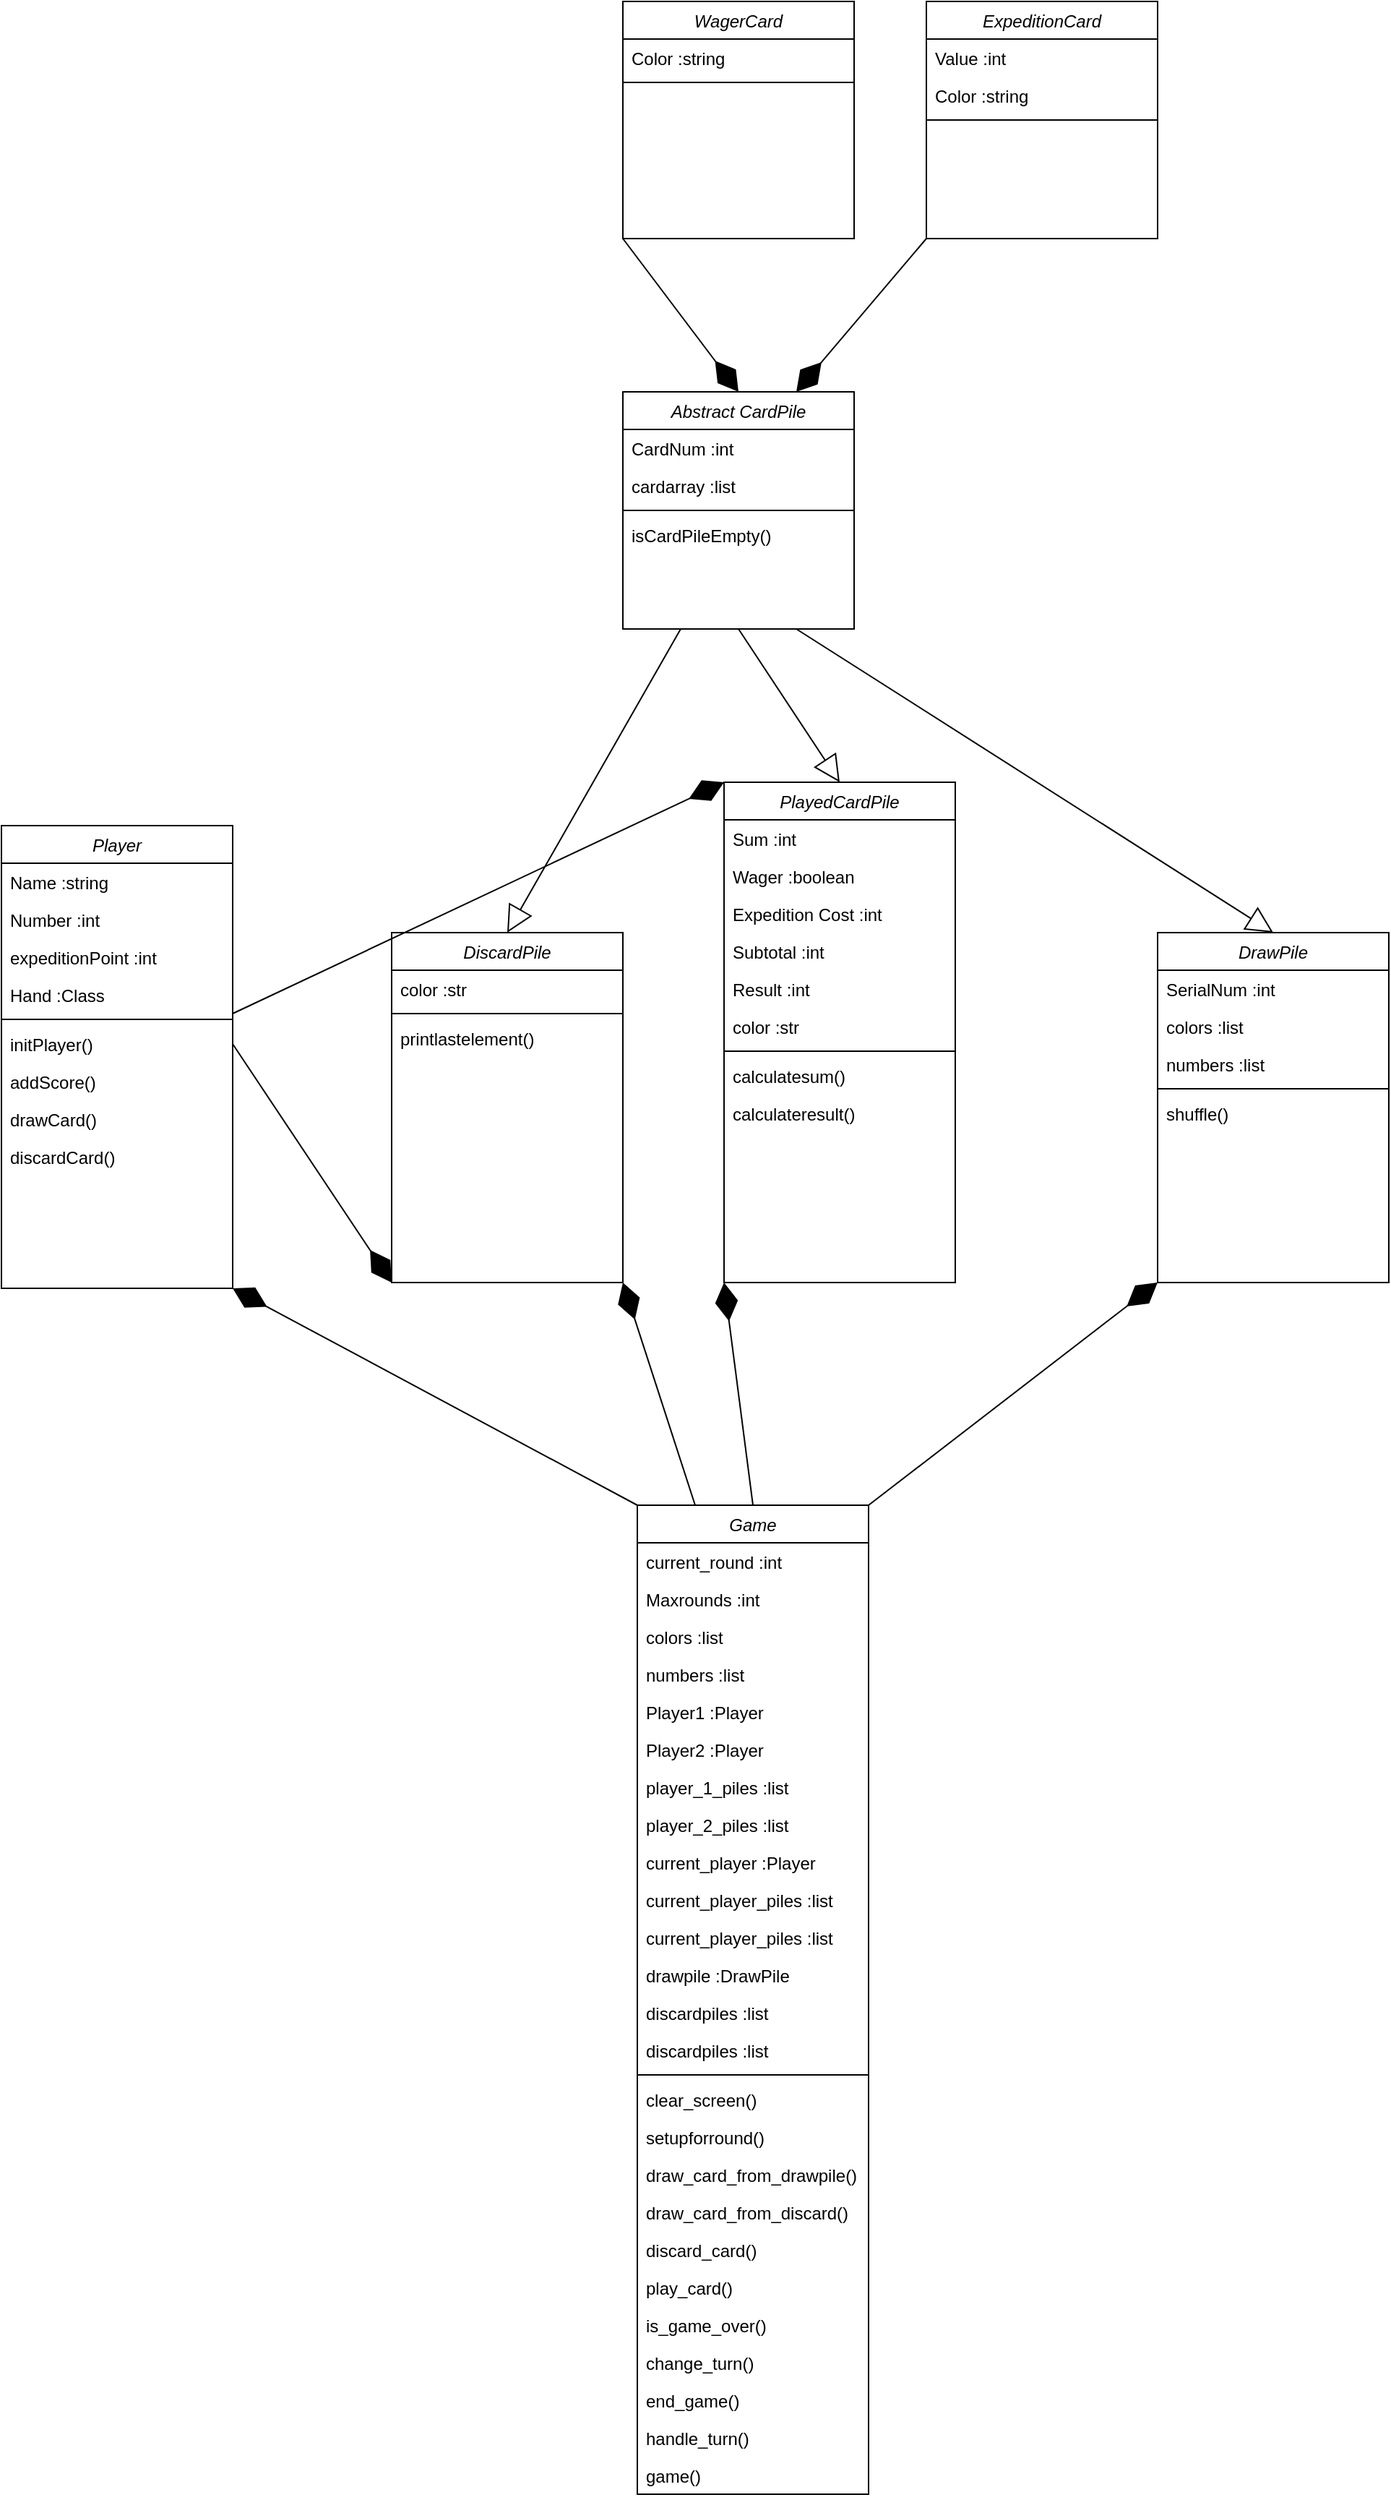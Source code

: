 <mxfile version="21.3.7" type="device">
  <diagram id="C5RBs43oDa-KdzZeNtuy" name="Page-1">
    <mxGraphModel dx="2864" dy="758" grid="1" gridSize="10" guides="1" tooltips="1" connect="1" arrows="1" fold="1" page="1" pageScale="1" pageWidth="827" pageHeight="1169" math="0" shadow="0">
      <root>
        <mxCell id="WIyWlLk6GJQsqaUBKTNV-0" />
        <mxCell id="WIyWlLk6GJQsqaUBKTNV-1" parent="WIyWlLk6GJQsqaUBKTNV-0" />
        <mxCell id="fp6Wviy2NBuNEiYU6A7M-6" value="ExpeditionCard" style="swimlane;fontStyle=2;align=center;verticalAlign=top;childLayout=stackLayout;horizontal=1;startSize=26;horizontalStack=0;resizeParent=1;resizeLast=0;collapsible=1;marginBottom=0;rounded=0;shadow=0;strokeWidth=1;" parent="WIyWlLk6GJQsqaUBKTNV-1" vertex="1">
          <mxGeometry x="160" y="250" width="160" height="164" as="geometry">
            <mxRectangle x="230" y="140" width="160" height="26" as="alternateBounds" />
          </mxGeometry>
        </mxCell>
        <mxCell id="fp6Wviy2NBuNEiYU6A7M-7" value="Value :int" style="text;align=left;verticalAlign=top;spacingLeft=4;spacingRight=4;overflow=hidden;rotatable=0;points=[[0,0.5],[1,0.5]];portConstraint=eastwest;" parent="fp6Wviy2NBuNEiYU6A7M-6" vertex="1">
          <mxGeometry y="26" width="160" height="26" as="geometry" />
        </mxCell>
        <mxCell id="LFAjrv9Fbx_dZnQiyPIJ-31" value="Color :string" style="text;align=left;verticalAlign=top;spacingLeft=4;spacingRight=4;overflow=hidden;rotatable=0;points=[[0,0.5],[1,0.5]];portConstraint=eastwest;" parent="fp6Wviy2NBuNEiYU6A7M-6" vertex="1">
          <mxGeometry y="52" width="160" height="26" as="geometry" />
        </mxCell>
        <mxCell id="fp6Wviy2NBuNEiYU6A7M-10" value="" style="line;html=1;strokeWidth=1;align=left;verticalAlign=middle;spacingTop=-1;spacingLeft=3;spacingRight=3;rotatable=0;labelPosition=right;points=[];portConstraint=eastwest;" parent="fp6Wviy2NBuNEiYU6A7M-6" vertex="1">
          <mxGeometry y="78" width="160" height="8" as="geometry" />
        </mxCell>
        <mxCell id="fp6Wviy2NBuNEiYU6A7M-18" value="Player" style="swimlane;fontStyle=2;align=center;verticalAlign=top;childLayout=stackLayout;horizontal=1;startSize=26;horizontalStack=0;resizeParent=1;resizeLast=0;collapsible=1;marginBottom=0;rounded=0;shadow=0;strokeWidth=1;" parent="WIyWlLk6GJQsqaUBKTNV-1" vertex="1">
          <mxGeometry x="-480" y="820" width="160" height="320" as="geometry">
            <mxRectangle x="230" y="140" width="160" height="26" as="alternateBounds" />
          </mxGeometry>
        </mxCell>
        <mxCell id="fp6Wviy2NBuNEiYU6A7M-19" value="Name :string" style="text;align=left;verticalAlign=top;spacingLeft=4;spacingRight=4;overflow=hidden;rotatable=0;points=[[0,0.5],[1,0.5]];portConstraint=eastwest;" parent="fp6Wviy2NBuNEiYU6A7M-18" vertex="1">
          <mxGeometry y="26" width="160" height="26" as="geometry" />
        </mxCell>
        <mxCell id="fp6Wviy2NBuNEiYU6A7M-23" value="Number :int" style="text;align=left;verticalAlign=top;spacingLeft=4;spacingRight=4;overflow=hidden;rotatable=0;points=[[0,0.5],[1,0.5]];portConstraint=eastwest;" parent="fp6Wviy2NBuNEiYU6A7M-18" vertex="1">
          <mxGeometry y="52" width="160" height="26" as="geometry" />
        </mxCell>
        <mxCell id="fp6Wviy2NBuNEiYU6A7M-24" value="expeditionPoint :int" style="text;align=left;verticalAlign=top;spacingLeft=4;spacingRight=4;overflow=hidden;rotatable=0;points=[[0,0.5],[1,0.5]];portConstraint=eastwest;" parent="fp6Wviy2NBuNEiYU6A7M-18" vertex="1">
          <mxGeometry y="78" width="160" height="26" as="geometry" />
        </mxCell>
        <mxCell id="LFAjrv9Fbx_dZnQiyPIJ-28" value="Hand :Class" style="text;align=left;verticalAlign=top;spacingLeft=4;spacingRight=4;overflow=hidden;rotatable=0;points=[[0,0.5],[1,0.5]];portConstraint=eastwest;" parent="fp6Wviy2NBuNEiYU6A7M-18" vertex="1">
          <mxGeometry y="104" width="160" height="26" as="geometry" />
        </mxCell>
        <mxCell id="fp6Wviy2NBuNEiYU6A7M-20" value="" style="line;html=1;strokeWidth=1;align=left;verticalAlign=middle;spacingTop=-1;spacingLeft=3;spacingRight=3;rotatable=0;labelPosition=right;points=[];portConstraint=eastwest;" parent="fp6Wviy2NBuNEiYU6A7M-18" vertex="1">
          <mxGeometry y="130" width="160" height="8" as="geometry" />
        </mxCell>
        <mxCell id="fp6Wviy2NBuNEiYU6A7M-21" value="initPlayer()" style="text;align=left;verticalAlign=top;spacingLeft=4;spacingRight=4;overflow=hidden;rotatable=0;points=[[0,0.5],[1,0.5]];portConstraint=eastwest;" parent="fp6Wviy2NBuNEiYU6A7M-18" vertex="1">
          <mxGeometry y="138" width="160" height="26" as="geometry" />
        </mxCell>
        <mxCell id="LFAjrv9Fbx_dZnQiyPIJ-16" value="addScore()" style="text;align=left;verticalAlign=top;spacingLeft=4;spacingRight=4;overflow=hidden;rotatable=0;points=[[0,0.5],[1,0.5]];portConstraint=eastwest;" parent="fp6Wviy2NBuNEiYU6A7M-18" vertex="1">
          <mxGeometry y="164" width="160" height="26" as="geometry" />
        </mxCell>
        <mxCell id="LFAjrv9Fbx_dZnQiyPIJ-67" value="drawCard()" style="text;align=left;verticalAlign=top;spacingLeft=4;spacingRight=4;overflow=hidden;rotatable=0;points=[[0,0.5],[1,0.5]];portConstraint=eastwest;" parent="fp6Wviy2NBuNEiYU6A7M-18" vertex="1">
          <mxGeometry y="190" width="160" height="26" as="geometry" />
        </mxCell>
        <mxCell id="LFAjrv9Fbx_dZnQiyPIJ-68" value="discardCard()" style="text;align=left;verticalAlign=top;spacingLeft=4;spacingRight=4;overflow=hidden;rotatable=0;points=[[0,0.5],[1,0.5]];portConstraint=eastwest;" parent="fp6Wviy2NBuNEiYU6A7M-18" vertex="1">
          <mxGeometry y="216" width="160" height="26" as="geometry" />
        </mxCell>
        <mxCell id="fp6Wviy2NBuNEiYU6A7M-41" value="DiscardPile" style="swimlane;fontStyle=2;align=center;verticalAlign=top;childLayout=stackLayout;horizontal=1;startSize=26;horizontalStack=0;resizeParent=1;resizeLast=0;collapsible=1;marginBottom=0;rounded=0;shadow=0;strokeWidth=1;" parent="WIyWlLk6GJQsqaUBKTNV-1" vertex="1">
          <mxGeometry x="-210" y="894" width="160" height="242" as="geometry">
            <mxRectangle x="230" y="140" width="160" height="26" as="alternateBounds" />
          </mxGeometry>
        </mxCell>
        <mxCell id="LFAjrv9Fbx_dZnQiyPIJ-0" value="color :str" style="text;align=left;verticalAlign=top;spacingLeft=4;spacingRight=4;overflow=hidden;rotatable=0;points=[[0,0.5],[1,0.5]];portConstraint=eastwest;" parent="fp6Wviy2NBuNEiYU6A7M-41" vertex="1">
          <mxGeometry y="26" width="160" height="26" as="geometry" />
        </mxCell>
        <mxCell id="fp6Wviy2NBuNEiYU6A7M-45" value="" style="line;html=1;strokeWidth=1;align=left;verticalAlign=middle;spacingTop=-1;spacingLeft=3;spacingRight=3;rotatable=0;labelPosition=right;points=[];portConstraint=eastwest;" parent="fp6Wviy2NBuNEiYU6A7M-41" vertex="1">
          <mxGeometry y="52" width="160" height="8" as="geometry" />
        </mxCell>
        <mxCell id="fp6Wviy2NBuNEiYU6A7M-65" value="printlastelement()" style="text;align=left;verticalAlign=top;spacingLeft=4;spacingRight=4;overflow=hidden;rotatable=0;points=[[0,0.5],[1,0.5]];portConstraint=eastwest;" parent="fp6Wviy2NBuNEiYU6A7M-41" vertex="1">
          <mxGeometry y="60" width="160" height="26" as="geometry" />
        </mxCell>
        <mxCell id="LFAjrv9Fbx_dZnQiyPIJ-1" value="Abstract CardPile" style="swimlane;fontStyle=2;align=center;verticalAlign=top;childLayout=stackLayout;horizontal=1;startSize=26;horizontalStack=0;resizeParent=1;resizeLast=0;collapsible=1;marginBottom=0;rounded=0;shadow=0;strokeWidth=1;" parent="WIyWlLk6GJQsqaUBKTNV-1" vertex="1">
          <mxGeometry x="-50" y="520" width="160" height="164" as="geometry">
            <mxRectangle x="230" y="140" width="160" height="26" as="alternateBounds" />
          </mxGeometry>
        </mxCell>
        <mxCell id="LFAjrv9Fbx_dZnQiyPIJ-4" value="CardNum :int" style="text;align=left;verticalAlign=top;spacingLeft=4;spacingRight=4;overflow=hidden;rotatable=0;points=[[0,0.5],[1,0.5]];portConstraint=eastwest;" parent="LFAjrv9Fbx_dZnQiyPIJ-1" vertex="1">
          <mxGeometry y="26" width="160" height="26" as="geometry" />
        </mxCell>
        <mxCell id="54iiEXeazOpRddpkeTsw-0" value="cardarray :list" style="text;align=left;verticalAlign=top;spacingLeft=4;spacingRight=4;overflow=hidden;rotatable=0;points=[[0,0.5],[1,0.5]];portConstraint=eastwest;" vertex="1" parent="LFAjrv9Fbx_dZnQiyPIJ-1">
          <mxGeometry y="52" width="160" height="26" as="geometry" />
        </mxCell>
        <mxCell id="LFAjrv9Fbx_dZnQiyPIJ-5" value="" style="line;html=1;strokeWidth=1;align=left;verticalAlign=middle;spacingTop=-1;spacingLeft=3;spacingRight=3;rotatable=0;labelPosition=right;points=[];portConstraint=eastwest;" parent="LFAjrv9Fbx_dZnQiyPIJ-1" vertex="1">
          <mxGeometry y="78" width="160" height="8" as="geometry" />
        </mxCell>
        <mxCell id="LFAjrv9Fbx_dZnQiyPIJ-6" value="isCardPileEmpty()" style="text;align=left;verticalAlign=top;spacingLeft=4;spacingRight=4;overflow=hidden;rotatable=0;points=[[0,0.5],[1,0.5]];portConstraint=eastwest;" parent="LFAjrv9Fbx_dZnQiyPIJ-1" vertex="1">
          <mxGeometry y="86" width="160" height="26" as="geometry" />
        </mxCell>
        <mxCell id="LFAjrv9Fbx_dZnQiyPIJ-32" value="WagerCard" style="swimlane;fontStyle=2;align=center;verticalAlign=top;childLayout=stackLayout;horizontal=1;startSize=26;horizontalStack=0;resizeParent=1;resizeLast=0;collapsible=1;marginBottom=0;rounded=0;shadow=0;strokeWidth=1;" parent="WIyWlLk6GJQsqaUBKTNV-1" vertex="1">
          <mxGeometry x="-50" y="250" width="160" height="164" as="geometry">
            <mxRectangle x="230" y="140" width="160" height="26" as="alternateBounds" />
          </mxGeometry>
        </mxCell>
        <mxCell id="LFAjrv9Fbx_dZnQiyPIJ-35" value="Color :string" style="text;align=left;verticalAlign=top;spacingLeft=4;spacingRight=4;overflow=hidden;rotatable=0;points=[[0,0.5],[1,0.5]];portConstraint=eastwest;" parent="LFAjrv9Fbx_dZnQiyPIJ-32" vertex="1">
          <mxGeometry y="26" width="160" height="26" as="geometry" />
        </mxCell>
        <mxCell id="LFAjrv9Fbx_dZnQiyPIJ-36" value="" style="line;html=1;strokeWidth=1;align=left;verticalAlign=middle;spacingTop=-1;spacingLeft=3;spacingRight=3;rotatable=0;labelPosition=right;points=[];portConstraint=eastwest;" parent="LFAjrv9Fbx_dZnQiyPIJ-32" vertex="1">
          <mxGeometry y="52" width="160" height="8" as="geometry" />
        </mxCell>
        <mxCell id="LFAjrv9Fbx_dZnQiyPIJ-52" value="PlayedCardPile" style="swimlane;fontStyle=2;align=center;verticalAlign=top;childLayout=stackLayout;horizontal=1;startSize=26;horizontalStack=0;resizeParent=1;resizeLast=0;collapsible=1;marginBottom=0;rounded=0;shadow=0;strokeWidth=1;" parent="WIyWlLk6GJQsqaUBKTNV-1" vertex="1">
          <mxGeometry x="20" y="790" width="160" height="346" as="geometry">
            <mxRectangle x="230" y="140" width="160" height="26" as="alternateBounds" />
          </mxGeometry>
        </mxCell>
        <mxCell id="LFAjrv9Fbx_dZnQiyPIJ-53" value="Sum :int" style="text;align=left;verticalAlign=top;spacingLeft=4;spacingRight=4;overflow=hidden;rotatable=0;points=[[0,0.5],[1,0.5]];portConstraint=eastwest;" parent="LFAjrv9Fbx_dZnQiyPIJ-52" vertex="1">
          <mxGeometry y="26" width="160" height="26" as="geometry" />
        </mxCell>
        <mxCell id="LFAjrv9Fbx_dZnQiyPIJ-58" value="Wager :boolean " style="text;align=left;verticalAlign=top;spacingLeft=4;spacingRight=4;overflow=hidden;rotatable=0;points=[[0,0.5],[1,0.5]];portConstraint=eastwest;" parent="LFAjrv9Fbx_dZnQiyPIJ-52" vertex="1">
          <mxGeometry y="52" width="160" height="26" as="geometry" />
        </mxCell>
        <mxCell id="LFAjrv9Fbx_dZnQiyPIJ-59" value="Expedition Cost :int" style="text;align=left;verticalAlign=top;spacingLeft=4;spacingRight=4;overflow=hidden;rotatable=0;points=[[0,0.5],[1,0.5]];portConstraint=eastwest;" parent="LFAjrv9Fbx_dZnQiyPIJ-52" vertex="1">
          <mxGeometry y="78" width="160" height="26" as="geometry" />
        </mxCell>
        <mxCell id="LFAjrv9Fbx_dZnQiyPIJ-60" value="Subtotal :int" style="text;align=left;verticalAlign=top;spacingLeft=4;spacingRight=4;overflow=hidden;rotatable=0;points=[[0,0.5],[1,0.5]];portConstraint=eastwest;" parent="LFAjrv9Fbx_dZnQiyPIJ-52" vertex="1">
          <mxGeometry y="104" width="160" height="26" as="geometry" />
        </mxCell>
        <mxCell id="LFAjrv9Fbx_dZnQiyPIJ-61" value="Result :int" style="text;align=left;verticalAlign=top;spacingLeft=4;spacingRight=4;overflow=hidden;rotatable=0;points=[[0,0.5],[1,0.5]];portConstraint=eastwest;" parent="LFAjrv9Fbx_dZnQiyPIJ-52" vertex="1">
          <mxGeometry y="130" width="160" height="26" as="geometry" />
        </mxCell>
        <mxCell id="54iiEXeazOpRddpkeTsw-10" value="color :str" style="text;align=left;verticalAlign=top;spacingLeft=4;spacingRight=4;overflow=hidden;rotatable=0;points=[[0,0.5],[1,0.5]];portConstraint=eastwest;" vertex="1" parent="LFAjrv9Fbx_dZnQiyPIJ-52">
          <mxGeometry y="156" width="160" height="26" as="geometry" />
        </mxCell>
        <mxCell id="LFAjrv9Fbx_dZnQiyPIJ-54" value="" style="line;html=1;strokeWidth=1;align=left;verticalAlign=middle;spacingTop=-1;spacingLeft=3;spacingRight=3;rotatable=0;labelPosition=right;points=[];portConstraint=eastwest;" parent="LFAjrv9Fbx_dZnQiyPIJ-52" vertex="1">
          <mxGeometry y="182" width="160" height="8" as="geometry" />
        </mxCell>
        <mxCell id="LFAjrv9Fbx_dZnQiyPIJ-65" value="calculatesum()" style="text;align=left;verticalAlign=top;spacingLeft=4;spacingRight=4;overflow=hidden;rotatable=0;points=[[0,0.5],[1,0.5]];portConstraint=eastwest;" parent="LFAjrv9Fbx_dZnQiyPIJ-52" vertex="1">
          <mxGeometry y="190" width="160" height="26" as="geometry" />
        </mxCell>
        <mxCell id="54iiEXeazOpRddpkeTsw-11" value="calculateresult()" style="text;align=left;verticalAlign=top;spacingLeft=4;spacingRight=4;overflow=hidden;rotatable=0;points=[[0,0.5],[1,0.5]];portConstraint=eastwest;" vertex="1" parent="LFAjrv9Fbx_dZnQiyPIJ-52">
          <mxGeometry y="216" width="160" height="26" as="geometry" />
        </mxCell>
        <mxCell id="zHMvPHYzrM_oga4eEFfT-2" value="" style="endArrow=diamondThin;endFill=1;endSize=24;html=1;rounded=0;entryX=0.5;entryY=0;entryDx=0;entryDy=0;exitX=0;exitY=1;exitDx=0;exitDy=0;" parent="WIyWlLk6GJQsqaUBKTNV-1" source="LFAjrv9Fbx_dZnQiyPIJ-32" target="LFAjrv9Fbx_dZnQiyPIJ-1" edge="1">
          <mxGeometry width="160" relative="1" as="geometry">
            <mxPoint x="160" y="280" as="sourcePoint" />
            <mxPoint x="110" y="489.0" as="targetPoint" />
          </mxGeometry>
        </mxCell>
        <mxCell id="zHMvPHYzrM_oga4eEFfT-3" value="" style="endArrow=diamondThin;endFill=1;endSize=24;html=1;rounded=0;entryX=0.75;entryY=0;entryDx=0;entryDy=0;exitX=0;exitY=1;exitDx=0;exitDy=0;" parent="WIyWlLk6GJQsqaUBKTNV-1" source="fp6Wviy2NBuNEiYU6A7M-6" target="LFAjrv9Fbx_dZnQiyPIJ-1" edge="1">
          <mxGeometry width="160" relative="1" as="geometry">
            <mxPoint x="160" y="280" as="sourcePoint" />
            <mxPoint x="112.08" y="485.152" as="targetPoint" />
          </mxGeometry>
        </mxCell>
        <mxCell id="zHMvPHYzrM_oga4eEFfT-4" value="" style="endArrow=block;endSize=16;endFill=0;html=1;rounded=0;exitX=0.75;exitY=1;exitDx=0;exitDy=0;entryX=0.5;entryY=0;entryDx=0;entryDy=0;" parent="WIyWlLk6GJQsqaUBKTNV-1" source="LFAjrv9Fbx_dZnQiyPIJ-1" target="54iiEXeazOpRddpkeTsw-1" edge="1">
          <mxGeometry width="160" relative="1" as="geometry">
            <mxPoint x="120" y="650" as="sourcePoint" />
            <mxPoint x="260" y="790" as="targetPoint" />
          </mxGeometry>
        </mxCell>
        <mxCell id="zHMvPHYzrM_oga4eEFfT-5" value="" style="endArrow=block;endSize=16;endFill=0;html=1;rounded=0;exitX=0.5;exitY=1;exitDx=0;exitDy=0;entryX=0.5;entryY=0;entryDx=0;entryDy=0;" parent="WIyWlLk6GJQsqaUBKTNV-1" source="LFAjrv9Fbx_dZnQiyPIJ-1" target="LFAjrv9Fbx_dZnQiyPIJ-52" edge="1">
          <mxGeometry width="160" relative="1" as="geometry">
            <mxPoint x="20" y="550" as="sourcePoint" />
            <mxPoint x="220" y="699" as="targetPoint" />
          </mxGeometry>
        </mxCell>
        <mxCell id="zHMvPHYzrM_oga4eEFfT-6" value="" style="endArrow=block;endSize=16;endFill=0;html=1;rounded=0;exitX=0.25;exitY=1;exitDx=0;exitDy=0;entryX=0.5;entryY=0;entryDx=0;entryDy=0;" parent="WIyWlLk6GJQsqaUBKTNV-1" source="LFAjrv9Fbx_dZnQiyPIJ-1" target="fp6Wviy2NBuNEiYU6A7M-41" edge="1">
          <mxGeometry width="160" relative="1" as="geometry">
            <mxPoint y="528.5" as="sourcePoint" />
            <mxPoint x="-160" y="670" as="targetPoint" />
          </mxGeometry>
        </mxCell>
        <mxCell id="54iiEXeazOpRddpkeTsw-1" value="DrawPile" style="swimlane;fontStyle=2;align=center;verticalAlign=top;childLayout=stackLayout;horizontal=1;startSize=26;horizontalStack=0;resizeParent=1;resizeLast=0;collapsible=1;marginBottom=0;rounded=0;shadow=0;strokeWidth=1;" vertex="1" parent="WIyWlLk6GJQsqaUBKTNV-1">
          <mxGeometry x="320" y="894" width="160" height="242" as="geometry">
            <mxRectangle x="230" y="140" width="160" height="26" as="alternateBounds" />
          </mxGeometry>
        </mxCell>
        <mxCell id="54iiEXeazOpRddpkeTsw-2" value="SerialNum :int" style="text;align=left;verticalAlign=top;spacingLeft=4;spacingRight=4;overflow=hidden;rotatable=0;points=[[0,0.5],[1,0.5]];portConstraint=eastwest;" vertex="1" parent="54iiEXeazOpRddpkeTsw-1">
          <mxGeometry y="26" width="160" height="26" as="geometry" />
        </mxCell>
        <mxCell id="54iiEXeazOpRddpkeTsw-6" value="colors :list" style="text;align=left;verticalAlign=top;spacingLeft=4;spacingRight=4;overflow=hidden;rotatable=0;points=[[0,0.5],[1,0.5]];portConstraint=eastwest;" vertex="1" parent="54iiEXeazOpRddpkeTsw-1">
          <mxGeometry y="52" width="160" height="26" as="geometry" />
        </mxCell>
        <mxCell id="54iiEXeazOpRddpkeTsw-7" value="numbers :list" style="text;align=left;verticalAlign=top;spacingLeft=4;spacingRight=4;overflow=hidden;rotatable=0;points=[[0,0.5],[1,0.5]];portConstraint=eastwest;" vertex="1" parent="54iiEXeazOpRddpkeTsw-1">
          <mxGeometry y="78" width="160" height="26" as="geometry" />
        </mxCell>
        <mxCell id="54iiEXeazOpRddpkeTsw-3" value="" style="line;html=1;strokeWidth=1;align=left;verticalAlign=middle;spacingTop=-1;spacingLeft=3;spacingRight=3;rotatable=0;labelPosition=right;points=[];portConstraint=eastwest;" vertex="1" parent="54iiEXeazOpRddpkeTsw-1">
          <mxGeometry y="104" width="160" height="8" as="geometry" />
        </mxCell>
        <mxCell id="54iiEXeazOpRddpkeTsw-5" value="shuffle()" style="text;align=left;verticalAlign=top;spacingLeft=4;spacingRight=4;overflow=hidden;rotatable=0;points=[[0,0.5],[1,0.5]];portConstraint=eastwest;" vertex="1" parent="54iiEXeazOpRddpkeTsw-1">
          <mxGeometry y="112" width="160" height="26" as="geometry" />
        </mxCell>
        <mxCell id="54iiEXeazOpRddpkeTsw-12" value="" style="endArrow=diamondThin;endFill=1;endSize=24;html=1;rounded=0;entryX=0;entryY=0;entryDx=0;entryDy=0;exitX=1;exitY=1;exitDx=0;exitDy=0;exitPerimeter=0;" edge="1" parent="WIyWlLk6GJQsqaUBKTNV-1" source="LFAjrv9Fbx_dZnQiyPIJ-28" target="LFAjrv9Fbx_dZnQiyPIJ-52">
          <mxGeometry width="160" relative="1" as="geometry">
            <mxPoint x="-79" y="660" as="sourcePoint" />
            <mxPoint x="-290" y="755" as="targetPoint" />
          </mxGeometry>
        </mxCell>
        <mxCell id="54iiEXeazOpRddpkeTsw-13" value="" style="endArrow=diamondThin;endFill=1;endSize=24;html=1;rounded=0;entryX=0;entryY=1;entryDx=0;entryDy=0;exitX=1;exitY=0.5;exitDx=0;exitDy=0;" edge="1" parent="WIyWlLk6GJQsqaUBKTNV-1" source="fp6Wviy2NBuNEiYU6A7M-21" target="fp6Wviy2NBuNEiYU6A7M-41">
          <mxGeometry width="160" relative="1" as="geometry">
            <mxPoint x="-310" y="790" as="sourcePoint" />
            <mxPoint x="-10" y="829" as="targetPoint" />
          </mxGeometry>
        </mxCell>
        <mxCell id="54iiEXeazOpRddpkeTsw-14" value="Game" style="swimlane;fontStyle=2;align=center;verticalAlign=top;childLayout=stackLayout;horizontal=1;startSize=26;horizontalStack=0;resizeParent=1;resizeLast=0;collapsible=1;marginBottom=0;rounded=0;shadow=0;strokeWidth=1;" vertex="1" parent="WIyWlLk6GJQsqaUBKTNV-1">
          <mxGeometry x="-40" y="1290" width="160" height="684" as="geometry">
            <mxRectangle x="230" y="140" width="160" height="26" as="alternateBounds" />
          </mxGeometry>
        </mxCell>
        <mxCell id="54iiEXeazOpRddpkeTsw-15" value="current_round :int" style="text;align=left;verticalAlign=top;spacingLeft=4;spacingRight=4;overflow=hidden;rotatable=0;points=[[0,0.5],[1,0.5]];portConstraint=eastwest;" vertex="1" parent="54iiEXeazOpRddpkeTsw-14">
          <mxGeometry y="26" width="160" height="26" as="geometry" />
        </mxCell>
        <mxCell id="54iiEXeazOpRddpkeTsw-18" value="Maxrounds :int" style="text;align=left;verticalAlign=top;spacingLeft=4;spacingRight=4;overflow=hidden;rotatable=0;points=[[0,0.5],[1,0.5]];portConstraint=eastwest;" vertex="1" parent="54iiEXeazOpRddpkeTsw-14">
          <mxGeometry y="52" width="160" height="26" as="geometry" />
        </mxCell>
        <mxCell id="54iiEXeazOpRddpkeTsw-19" value="colors :list" style="text;align=left;verticalAlign=top;spacingLeft=4;spacingRight=4;overflow=hidden;rotatable=0;points=[[0,0.5],[1,0.5]];portConstraint=eastwest;" vertex="1" parent="54iiEXeazOpRddpkeTsw-14">
          <mxGeometry y="78" width="160" height="26" as="geometry" />
        </mxCell>
        <mxCell id="54iiEXeazOpRddpkeTsw-20" value="numbers :list" style="text;align=left;verticalAlign=top;spacingLeft=4;spacingRight=4;overflow=hidden;rotatable=0;points=[[0,0.5],[1,0.5]];portConstraint=eastwest;" vertex="1" parent="54iiEXeazOpRddpkeTsw-14">
          <mxGeometry y="104" width="160" height="26" as="geometry" />
        </mxCell>
        <mxCell id="54iiEXeazOpRddpkeTsw-21" value="Player1 :Player" style="text;align=left;verticalAlign=top;spacingLeft=4;spacingRight=4;overflow=hidden;rotatable=0;points=[[0,0.5],[1,0.5]];portConstraint=eastwest;" vertex="1" parent="54iiEXeazOpRddpkeTsw-14">
          <mxGeometry y="130" width="160" height="26" as="geometry" />
        </mxCell>
        <mxCell id="54iiEXeazOpRddpkeTsw-22" value="Player2 :Player" style="text;align=left;verticalAlign=top;spacingLeft=4;spacingRight=4;overflow=hidden;rotatable=0;points=[[0,0.5],[1,0.5]];portConstraint=eastwest;" vertex="1" parent="54iiEXeazOpRddpkeTsw-14">
          <mxGeometry y="156" width="160" height="26" as="geometry" />
        </mxCell>
        <mxCell id="54iiEXeazOpRddpkeTsw-23" value="player_1_piles :list" style="text;align=left;verticalAlign=top;spacingLeft=4;spacingRight=4;overflow=hidden;rotatable=0;points=[[0,0.5],[1,0.5]];portConstraint=eastwest;" vertex="1" parent="54iiEXeazOpRddpkeTsw-14">
          <mxGeometry y="182" width="160" height="26" as="geometry" />
        </mxCell>
        <mxCell id="54iiEXeazOpRddpkeTsw-24" value="player_2_piles :list" style="text;align=left;verticalAlign=top;spacingLeft=4;spacingRight=4;overflow=hidden;rotatable=0;points=[[0,0.5],[1,0.5]];portConstraint=eastwest;" vertex="1" parent="54iiEXeazOpRddpkeTsw-14">
          <mxGeometry y="208" width="160" height="26" as="geometry" />
        </mxCell>
        <mxCell id="54iiEXeazOpRddpkeTsw-25" value="current_player :Player" style="text;align=left;verticalAlign=top;spacingLeft=4;spacingRight=4;overflow=hidden;rotatable=0;points=[[0,0.5],[1,0.5]];portConstraint=eastwest;" vertex="1" parent="54iiEXeazOpRddpkeTsw-14">
          <mxGeometry y="234" width="160" height="26" as="geometry" />
        </mxCell>
        <mxCell id="54iiEXeazOpRddpkeTsw-26" value="current_player_piles :list" style="text;align=left;verticalAlign=top;spacingLeft=4;spacingRight=4;overflow=hidden;rotatable=0;points=[[0,0.5],[1,0.5]];portConstraint=eastwest;" vertex="1" parent="54iiEXeazOpRddpkeTsw-14">
          <mxGeometry y="260" width="160" height="26" as="geometry" />
        </mxCell>
        <mxCell id="54iiEXeazOpRddpkeTsw-27" value="current_player_piles :list" style="text;align=left;verticalAlign=top;spacingLeft=4;spacingRight=4;overflow=hidden;rotatable=0;points=[[0,0.5],[1,0.5]];portConstraint=eastwest;" vertex="1" parent="54iiEXeazOpRddpkeTsw-14">
          <mxGeometry y="286" width="160" height="26" as="geometry" />
        </mxCell>
        <mxCell id="54iiEXeazOpRddpkeTsw-28" value="drawpile :DrawPile" style="text;align=left;verticalAlign=top;spacingLeft=4;spacingRight=4;overflow=hidden;rotatable=0;points=[[0,0.5],[1,0.5]];portConstraint=eastwest;" vertex="1" parent="54iiEXeazOpRddpkeTsw-14">
          <mxGeometry y="312" width="160" height="26" as="geometry" />
        </mxCell>
        <mxCell id="54iiEXeazOpRddpkeTsw-29" value="discardpiles :list" style="text;align=left;verticalAlign=top;spacingLeft=4;spacingRight=4;overflow=hidden;rotatable=0;points=[[0,0.5],[1,0.5]];portConstraint=eastwest;" vertex="1" parent="54iiEXeazOpRddpkeTsw-14">
          <mxGeometry y="338" width="160" height="26" as="geometry" />
        </mxCell>
        <mxCell id="54iiEXeazOpRddpkeTsw-30" value="discardpiles :list" style="text;align=left;verticalAlign=top;spacingLeft=4;spacingRight=4;overflow=hidden;rotatable=0;points=[[0,0.5],[1,0.5]];portConstraint=eastwest;" vertex="1" parent="54iiEXeazOpRddpkeTsw-14">
          <mxGeometry y="364" width="160" height="26" as="geometry" />
        </mxCell>
        <mxCell id="54iiEXeazOpRddpkeTsw-16" value="" style="line;html=1;strokeWidth=1;align=left;verticalAlign=middle;spacingTop=-1;spacingLeft=3;spacingRight=3;rotatable=0;labelPosition=right;points=[];portConstraint=eastwest;" vertex="1" parent="54iiEXeazOpRddpkeTsw-14">
          <mxGeometry y="390" width="160" height="8" as="geometry" />
        </mxCell>
        <mxCell id="54iiEXeazOpRddpkeTsw-17" value="clear_screen()" style="text;align=left;verticalAlign=top;spacingLeft=4;spacingRight=4;overflow=hidden;rotatable=0;points=[[0,0.5],[1,0.5]];portConstraint=eastwest;" vertex="1" parent="54iiEXeazOpRddpkeTsw-14">
          <mxGeometry y="398" width="160" height="26" as="geometry" />
        </mxCell>
        <mxCell id="54iiEXeazOpRddpkeTsw-32" value="setupforround()" style="text;align=left;verticalAlign=top;spacingLeft=4;spacingRight=4;overflow=hidden;rotatable=0;points=[[0,0.5],[1,0.5]];portConstraint=eastwest;" vertex="1" parent="54iiEXeazOpRddpkeTsw-14">
          <mxGeometry y="424" width="160" height="26" as="geometry" />
        </mxCell>
        <mxCell id="54iiEXeazOpRddpkeTsw-33" value="draw_card_from_drawpile()" style="text;align=left;verticalAlign=top;spacingLeft=4;spacingRight=4;overflow=hidden;rotatable=0;points=[[0,0.5],[1,0.5]];portConstraint=eastwest;" vertex="1" parent="54iiEXeazOpRddpkeTsw-14">
          <mxGeometry y="450" width="160" height="26" as="geometry" />
        </mxCell>
        <mxCell id="54iiEXeazOpRddpkeTsw-34" value="draw_card_from_discard()" style="text;align=left;verticalAlign=top;spacingLeft=4;spacingRight=4;overflow=hidden;rotatable=0;points=[[0,0.5],[1,0.5]];portConstraint=eastwest;" vertex="1" parent="54iiEXeazOpRddpkeTsw-14">
          <mxGeometry y="476" width="160" height="26" as="geometry" />
        </mxCell>
        <mxCell id="54iiEXeazOpRddpkeTsw-35" value="discard_card()" style="text;align=left;verticalAlign=top;spacingLeft=4;spacingRight=4;overflow=hidden;rotatable=0;points=[[0,0.5],[1,0.5]];portConstraint=eastwest;" vertex="1" parent="54iiEXeazOpRddpkeTsw-14">
          <mxGeometry y="502" width="160" height="26" as="geometry" />
        </mxCell>
        <mxCell id="54iiEXeazOpRddpkeTsw-36" value="play_card()" style="text;align=left;verticalAlign=top;spacingLeft=4;spacingRight=4;overflow=hidden;rotatable=0;points=[[0,0.5],[1,0.5]];portConstraint=eastwest;" vertex="1" parent="54iiEXeazOpRddpkeTsw-14">
          <mxGeometry y="528" width="160" height="26" as="geometry" />
        </mxCell>
        <mxCell id="54iiEXeazOpRddpkeTsw-37" value="is_game_over()" style="text;align=left;verticalAlign=top;spacingLeft=4;spacingRight=4;overflow=hidden;rotatable=0;points=[[0,0.5],[1,0.5]];portConstraint=eastwest;" vertex="1" parent="54iiEXeazOpRddpkeTsw-14">
          <mxGeometry y="554" width="160" height="26" as="geometry" />
        </mxCell>
        <mxCell id="54iiEXeazOpRddpkeTsw-38" value="change_turn()" style="text;align=left;verticalAlign=top;spacingLeft=4;spacingRight=4;overflow=hidden;rotatable=0;points=[[0,0.5],[1,0.5]];portConstraint=eastwest;" vertex="1" parent="54iiEXeazOpRddpkeTsw-14">
          <mxGeometry y="580" width="160" height="26" as="geometry" />
        </mxCell>
        <mxCell id="54iiEXeazOpRddpkeTsw-39" value="end_game()" style="text;align=left;verticalAlign=top;spacingLeft=4;spacingRight=4;overflow=hidden;rotatable=0;points=[[0,0.5],[1,0.5]];portConstraint=eastwest;" vertex="1" parent="54iiEXeazOpRddpkeTsw-14">
          <mxGeometry y="606" width="160" height="26" as="geometry" />
        </mxCell>
        <mxCell id="54iiEXeazOpRddpkeTsw-40" value="handle_turn()" style="text;align=left;verticalAlign=top;spacingLeft=4;spacingRight=4;overflow=hidden;rotatable=0;points=[[0,0.5],[1,0.5]];portConstraint=eastwest;" vertex="1" parent="54iiEXeazOpRddpkeTsw-14">
          <mxGeometry y="632" width="160" height="26" as="geometry" />
        </mxCell>
        <mxCell id="54iiEXeazOpRddpkeTsw-41" value="game()" style="text;align=left;verticalAlign=top;spacingLeft=4;spacingRight=4;overflow=hidden;rotatable=0;points=[[0,0.5],[1,0.5]];portConstraint=eastwest;" vertex="1" parent="54iiEXeazOpRddpkeTsw-14">
          <mxGeometry y="658" width="160" height="26" as="geometry" />
        </mxCell>
        <mxCell id="54iiEXeazOpRddpkeTsw-42" value="" style="endArrow=diamondThin;endFill=1;endSize=24;html=1;rounded=0;entryX=1;entryY=1;entryDx=0;entryDy=0;exitX=0;exitY=0;exitDx=0;exitDy=0;" edge="1" parent="WIyWlLk6GJQsqaUBKTNV-1" source="54iiEXeazOpRddpkeTsw-14" target="fp6Wviy2NBuNEiYU6A7M-18">
          <mxGeometry width="160" relative="1" as="geometry">
            <mxPoint x="-200" y="1230" as="sourcePoint" />
            <mxPoint x="-90" y="1395" as="targetPoint" />
          </mxGeometry>
        </mxCell>
        <mxCell id="54iiEXeazOpRddpkeTsw-43" value="" style="endArrow=diamondThin;endFill=1;endSize=24;html=1;rounded=0;entryX=1;entryY=1;entryDx=0;entryDy=0;exitX=0.25;exitY=0;exitDx=0;exitDy=0;" edge="1" parent="WIyWlLk6GJQsqaUBKTNV-1" source="54iiEXeazOpRddpkeTsw-14" target="fp6Wviy2NBuNEiYU6A7M-41">
          <mxGeometry width="160" relative="1" as="geometry">
            <mxPoint x="-30" y="1300" as="sourcePoint" />
            <mxPoint x="-310" y="1150" as="targetPoint" />
          </mxGeometry>
        </mxCell>
        <mxCell id="54iiEXeazOpRddpkeTsw-44" value="" style="endArrow=diamondThin;endFill=1;endSize=24;html=1;rounded=0;entryX=0;entryY=1;entryDx=0;entryDy=0;exitX=0.5;exitY=0;exitDx=0;exitDy=0;" edge="1" parent="WIyWlLk6GJQsqaUBKTNV-1" source="54iiEXeazOpRddpkeTsw-14" target="LFAjrv9Fbx_dZnQiyPIJ-52">
          <mxGeometry width="160" relative="1" as="geometry">
            <mxPoint x="10" y="1300" as="sourcePoint" />
            <mxPoint x="-40" y="1146" as="targetPoint" />
          </mxGeometry>
        </mxCell>
        <mxCell id="54iiEXeazOpRddpkeTsw-45" value="" style="endArrow=diamondThin;endFill=1;endSize=24;html=1;rounded=0;entryX=0;entryY=1;entryDx=0;entryDy=0;exitX=1;exitY=0;exitDx=0;exitDy=0;" edge="1" parent="WIyWlLk6GJQsqaUBKTNV-1" source="54iiEXeazOpRddpkeTsw-14" target="54iiEXeazOpRddpkeTsw-1">
          <mxGeometry width="160" relative="1" as="geometry">
            <mxPoint x="50" y="1300" as="sourcePoint" />
            <mxPoint x="30" y="1146" as="targetPoint" />
          </mxGeometry>
        </mxCell>
      </root>
    </mxGraphModel>
  </diagram>
</mxfile>
